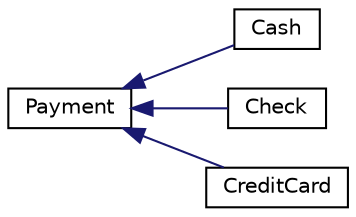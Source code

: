 digraph "Graphical Class Hierarchy"
{
  edge [fontname="Helvetica",fontsize="10",labelfontname="Helvetica",labelfontsize="10"];
  node [fontname="Helvetica",fontsize="10",shape=record];
  rankdir="LR";
  Node1 [label="Payment",height=0.2,width=0.4,color="black", fillcolor="white", style="filled",URL="$classPayment.html"];
  Node1 -> Node2 [dir="back",color="midnightblue",fontsize="10",style="solid",fontname="Helvetica"];
  Node2 [label="Cash",height=0.2,width=0.4,color="black", fillcolor="white", style="filled",URL="$classCash.html"];
  Node1 -> Node3 [dir="back",color="midnightblue",fontsize="10",style="solid",fontname="Helvetica"];
  Node3 [label="Check",height=0.2,width=0.4,color="black", fillcolor="white", style="filled",URL="$classCheck.html"];
  Node1 -> Node4 [dir="back",color="midnightblue",fontsize="10",style="solid",fontname="Helvetica"];
  Node4 [label="CreditCard",height=0.2,width=0.4,color="black", fillcolor="white", style="filled",URL="$classCreditCard.html"];
}
